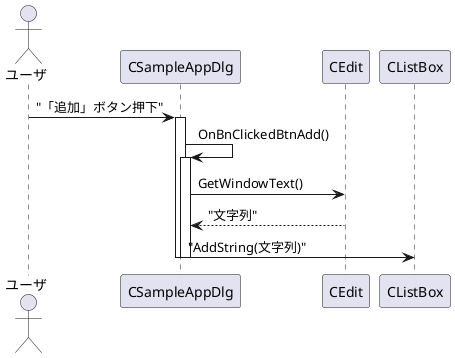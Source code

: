 @startuml
Actor "ユーザ" as user
participant CSampleAppDlg
participant CEdit
participant CListBox
user -> CSampleAppDlg : "「追加」ボタン押下"
activate CSampleAppDlg
  CSampleAppDlg -> CSampleAppDlg : OnBnClickedBtnAdd()
  activate CSampleAppDlg
    CSampleAppDlg -> CEdit : GetWindowText()
    CSampleAppDlg <-- CEdit : "文字列"
    CSampleAppDlg -> CListBox : "AddString(文字列)"
  deactivate CSampleAppDlg
deactivate CSampleAppDlg
@enduml
